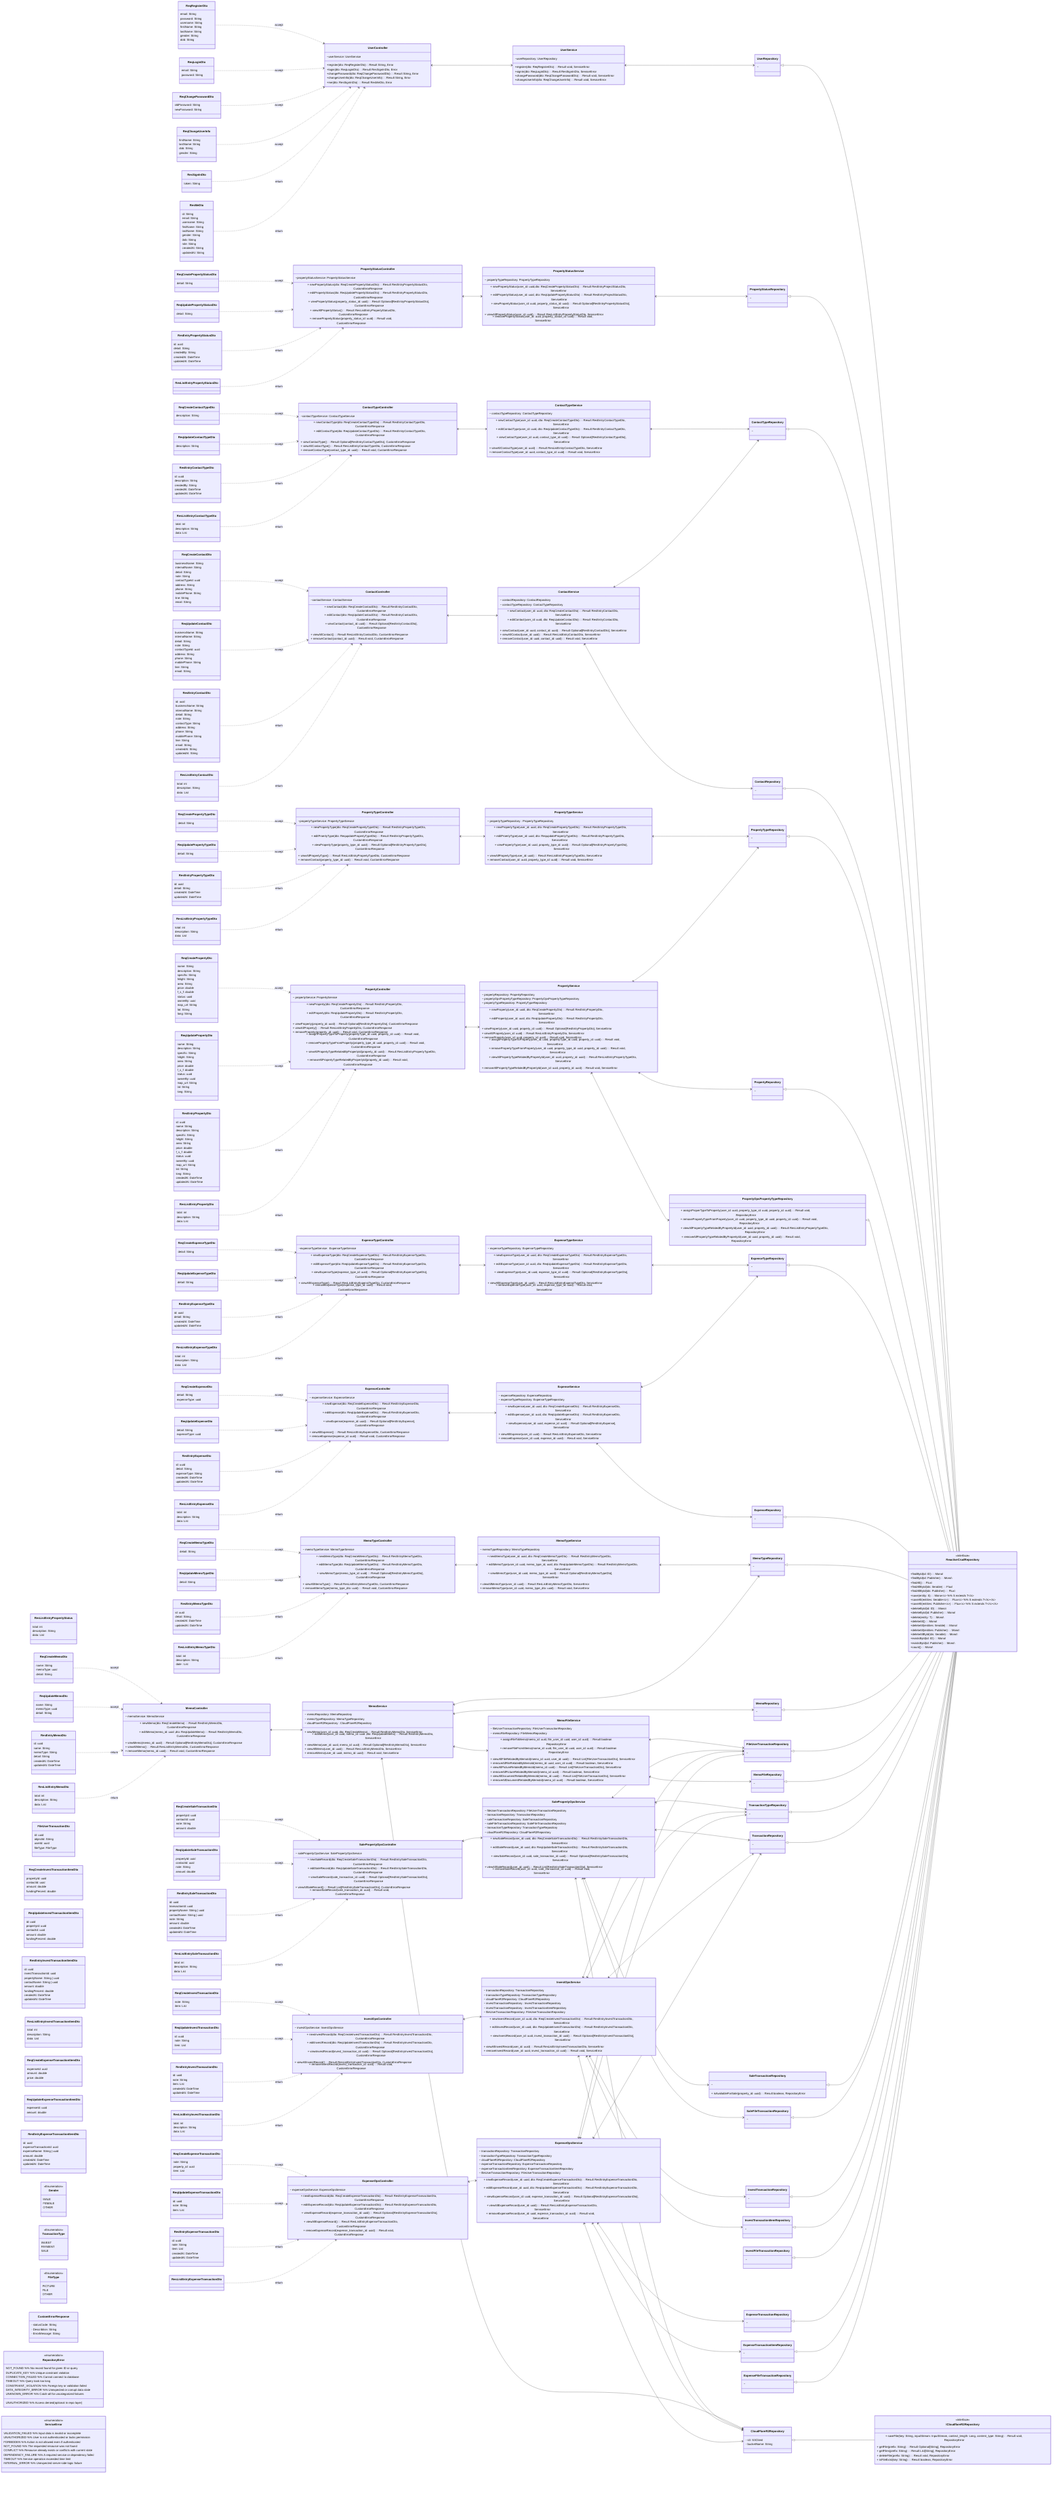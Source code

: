 classDiagram
direction LR

%% Data Transfer Objects (will appear on the left)
%% USER
class ReqRegisterDto {
    email: String
    password: String
    username: String
    firstName: String
    lastName: String
    gender: String 
    dob: String
}



class ReqLoginDto {
    email: String
    password: String
}
class ReqChangePasswordDto {
    oldPassword: String
    newPassword: String
}
class ReqChangeUserInfo {
    firstName: String
    lastName: String
    dob: String
    gender: String
}

class ResSignInDto {
    token: String
}

class ResMeDto {
    id: String
    email: String
    username: String
    firstName: String
    lastName: String
    gender: String
    dob: String
    role: String
    createdAt: String
    updatedAt: String
}

%% Force layout: reverse links so DTOs go left
ReqRegisterDto ..> UserController : accept
ReqLoginDto ..> UserController : accept
ReqChangePasswordDto ..> UserController : accept
ReqChangeUserInfo ..> UserController : accept
ResSignInDto ..> UserController : return
ResMeDto ..> UserController : return

%% property status
class ReqCreatePropertyStatusDto {
    detail: String
}
class ReqUpdatePropertyStatusDto {
    detail: String
}
class ResEntryPropertyStatusDto {
    id: uuid
    detail: String
    createdBy: String
    createdAt: DateTime
    updatedAt: DateTime
}
class ResListEntryPropertyStatus {
    total: int
    description: String
    data: List<ResEntryPropertyStatus>
}
ReqCreatePropertyStatusDto ..> PropertyStatusController: accept
ReqUpdatePropertyStatusDto ..> PropertyStatusController: accept
ResEntryPropertyStatusDto ..> PropertyStatusController: return
ResListEntryPropertyStatusDto ..> PropertyStatusController: return

%% contact type
class ReqCreateContactTypeDto {
    description: String
}
class ReqUpdateContactTypeDto {
    description: String
}
class ResEntryContactTypeDto {
    id: uuid
    description: String
    createdBy: String
    createdAt: DateTime
    updatedAt: DateTime
}
class ResListEntryContactTypeDto {
    total: int
    description: String
    data: List<ResEntryContactTypeDto>
}
ReqCreateContactTypeDto ..> ContactTypeController: accept
ReqUpdateContactTypeDto ..> ContactTypeController: accept
ResEntryContactTypeDto ..> ContactTypeController: return
ResListEntryContactTypeDto ..> ContactTypeController: return

%% contact
class ReqCreateContactDto {
    businessName: String
    internalName: String
    detail: String
    note: String
    contactTypeId: uuid
    address: String
    phone: String
    mobilePhone: String
    line: String
    email: String
}

class ReqUpdateContactDto {
    businessName: String
    internalName: String
    detail: String
    note: String
    contactTypeId: uuid
    address: String
    phone: String
    mobilePhone: String
    line: String
    email: String
}

class ResEntryContactDto {
    id: uuid
    businessName: String
    internalName: String
    detail: String
    note: String
    contactType: String
    address: String
    phone: String
    mobilePhone: String
    line: String
    email: String
    createdAt: String
    updatedAt: String
}

class ResListEntryContactDto {
    total: int
    description: String
    data: List<ResEntryContactDto>
}
ReqCreateContactDto ..> ContactController  : accept
ReqUpdateContactDto ..> ContactController : accept
ResEntryContactDto ..> ContactController : return                                 
ResListEntryContactDto ..> ContactController : return

%% property type
class ReqCreatePropertyTypeDto {
    detail: String
}
class ReqUpdatePropertyTypeDto {
    detail: String
}
class ResEntryPropertyTypeDto {
    id: uuid
    detail: String
    createdAt: DateTime
    updatedAt: DateTime
}
class ResListEntryPropertyTypeDto {
    total: int
    description: String
    data: List<ResEntryPropertyTypeDto>
}
ReqCreatePropertyTypeDto ..> PropertyTypeController: accept
ReqUpdatePropertyTypeDto ..> PropertyTypeController: accept
ResEntryPropertyTypeDto ..> PropertyTypeController: return
ResListEntryPropertyTypeDto ..> PropertyTypeController: return

%% property
class ReqCreatePropertyDto {
    name: String
    description: String
    specific: String
    hilight: String
    area: String
    price: double
    f_s_f: double
    status: uuid
    ownerBy: uuid
    map_url: String
    lat: String
    long: String
}
class ReqUpdatePropertyDto {
    name: String
    description: String
    specific: String
    hilight: String
    area: String
    price: double
    f_s_f: double
    status: uuid
    ownerBy: uuid
    map_url: String
    lat: String
    long: String
}
class ResEntryPropertyDto {
    id: uuid
    name: String
    description: String
    specific: String
    hilight: String
    area: String
    price: double
    f_s_f: double
    status: uuid
    ownerBy: uuid
    map_url: String
    lat: String
    long: String
    createdAt: DateTime
    updatedAt: DateTime
}
class ResListEntryPropertyDto {
    total: int
    description: String
    data: List<ResEntryPropertyDto>
}
ReqCreatePropertyDto ..> PropertyController : accept
ReqUpdatePropertyDto ..> PropertyController : accept
ResEntryPropertyDto ..> PropertyController : return
ResListEntryPropertyDto ..> PropertyController : return

%% expense type
class ReqCreateExpenseTypeDto {
    detail: String
}
class ReqUpdateExpenseTypeDto {
    detail: String
}
class ResEntryExpenseTypeDto {
    id: uuid
    detail: String
    createdAt: DateTime
    updatedAt: DateTime
}
class ResListEntryExpenseTypeDto {
    total: int
    description: String
    data: List<ResEntryExpenseTypeDto>
}
ReqCreateExpenseTypeDto ..> ExpenseTypeController: accept
ReqUpdateExpenseTypeDto ..> ExpenseTypeController: accept
ResEntryExpenseTypeDto ..> ExpenseTypeController: return
ResListEntryExpenseTypeDto ..> ExpenseTypeController: return


%% expense
class ReqCreateExpenseDto {
    detail: String
    expenseType: uuid
}
class ReqUpdateExpenseDto {
    detail: String
    expenseType: uuid
}
class ResEntryExpenseDto {
    id: uuid
    detail: String
    expenseType: String
    createdAt: DateTime
    updatedAt: DateTime
}
class ResListEntryExpenseDto {
    total: int
    description: String
    data: List<ResEntryExpenseDto>
}
ReqCreateExpenseDto ..> ExpenseController: accept
ReqUpdateExpenseDto ..> ExpenseController: accept
ResEntryExpenseDto ..> ExpenseController: return
ResListEntryExpenseDto ..> ExpenseController: return

%% memo type
class ReqCreateMemoTypeDto {
    detail: String
}
class ReqUpdateMemoTypeDto {
    detail: String
}
class ResEntryMemoTypeDto {
    id: uuid
    detail: String
    createdAt: DateTime
    updatedAt: DateTime
}
class ResListEntryMemoTypeDto {
    total: int
    description: String
    date : List<ResEntryMemoTypeDto>
}
ReqCreateMemoTypeDto ..> MemoTypeController: accept
ReqUpdateMemoTypeDto ..> MemoTypeController: accept
ResEntryMemoTypeDto ..> MemoTypeController: return
ResListEntryMemoTypeDto ..> MemoTypeController: return
%% memo
class ReqCreateMemoDto {
    name: String
    memoType: uuid
    detail: String
}
class ReqUpdateMemoDto {
    name: String
    memoType: uuid
    detail: String
}
class ResEntryMemoDto {
    id: uuid
    name: String
    memoType: String
    detail: String
    createdAt: DateTime
    updatedAt: DateTime
}
class ResListEntryMemoDto {
    total: int
    description: String
    data: List<ResEntryMemoDto>
}
ReqCreateMemoDto ..> MemoController: accept
ReqUpdateMemoDto ..> MemoController: accept
ResEntryMemoDto ..> MemoController: return
ResListEntryMemoDto ..> MemoController: return

%% sale property
class ReqCreateSaleTransactionDto {
    propertyId: uuid
    contactId: uuid
    note: String
    amount: double
}
class ReqUpdateSaleTransactionDto {
    propertyId: uuid
    contactId: uuid
    note: String
    amount: double
}
class ResEntrySaleTransactionDto {
    id: uuid
    transactionId: uuid
    propertyName: String | uuid
    contactName: String | uuid
    note: String
    amount: double
    createdAt: DateTime
    updatedAt: DateTime
}
class ResListEntrySaleTransactionDto {
    total: int
    description: String
    data: List<ResEntrySaleTransactionDto>
}


%% file user
class FileUserTransactionDto {
    id: uuid
    objectId: String
    userId: uuid
    fileType: FileType
}


%% invest
class ReqCreateInvestTransactionDto {
    note: String
    item: List<ReqCreateInvestTransactionItemDto>
}

class ReqCreateInvestTransactionItemDto {
    propertyId: uuid
    contactId: uuid
    amount: double
    fundingPercent: double
}

class ReqUpdateInvestTransactionDto {
    id: uuid
    note: String
    item: List<ReqUpdateInvestTransactionItemDto>
}
class ReqUpdateInvestTransactionItemDto {
    id: uuid
    propertyId: uuid
    contactId: uuid
    amount: double
    fundingPercent: double
}

class ResEntryInvestTransactionDto {
    id: uuid
    note: String
    item: List<ResEntryInvestTransactionItemDto>
    createdAt: DateTime
    updatedAt: DateTime
}
class ResEntryInvestTransactionItemDto {
    id: uuid
    investTransactionId: uuid
    propertyName: String | uuid
    contactName: String | uuid
    amount: double
    fundingPercent: double
    createdAt: DateTime
    updatedAt: DateTime
}

class ResListEntryInvestTransactionDto {
    total: int
    description: String
    data: List<ResEntryInvestTransactionDto>
}

class ResListEntryInvestTransactionItemDto {
    total: int
    description: String
    data: List<ResEntryInvestTransactionItemDto>
}

%% expense 
class ReqCreateExpenseTransactionDto {
    note: String
    property_id: uuid
    item: List<ReqCreateExpenseTransactionItemDto>
}
class ReqCreateExpenseTransactionItemDto{
    expenseId: uuid

    amount: double
    price: double
}
class ReqUpdateExpenseTransactionDto {
    id: uuid
    note: String
    item: List<ReqUpdateExpenseTransactionItemDto>
}
class ReqUpdateExpenseTransactionItemDto {
    expenseId: uuid
    amount: double
}
class ResEntryExpenseTransactionDto {
    id: uuid
    note: String
    item: List<ResEntryExpenseTransactionItemDto>
    createdAt: DateTime
    updatedAt: DateTime
}
class ResEntryExpenseTransactionItemDto {
    id: uuid
    expenseTransactionId: uuid
    expenseName: String | uuid
    amount: double
    createdAt: DateTime
    updatedAt: DateTime
}



%% static table
class Gender{
    <<Enumeration>>
    MALE
    FEMALE
    OTHER
}

class TransactionType {
    <<Enumeration>>
    INVEST
    PAYMENT
    SALE
}

class FileType {
    <<Enumeration>>
    PICTURE
    FILE
    OTHER
}

class CustomErrorResponse {
    - statusCode: String
    - Describtion: String
    - ErrorMessage: String
}


%% Controller
class UserController {
    ~userService: UserService
    +register(dto: ReqRegisterDto):Result String, Error
    +login(dto: ReqLoginDto): Result ResSignInDto, Error
    +changePassword(dto: ReqChangePasswordDto): Result String, Error
    +changeUserInfo(dto: ReqChangeUserInfo): Result String, Error
    +me(dto: ResSignInDto): Result ResMeDto, Error
}
UserController <--> UserService

class PropertyStatusController {
    ~propertyStatusService: PropertyStatusService
    + newPropertyStatus(dto: ReqCreatePropertyStatusDto): Result ResEntryPropertyStatusDto, CustomErrorResponse
    + editPropertyStatus(dto: ReqUpdatePropertyStatusDto): Result ResEntryPropertyStatusDto, CustomErrorResponse
    + viewPropertyStatus(property_status_id: uuid): Result Optional[ResEntryPropertyStatusDto], CustomErrorResponse
    + viewAllPropertyStatus(): Result ResListEntryPropertyStatusDto, CustomErrorResponse
    + removePropertyStatus(property_status_id: uuid): Result void, CustomErrorResponse
}
PropertyStatusController <--> PropertyStatusService

class ContactTypeController {
    ~contactTypeService: ContactTypeService
    + newContactType(dto: ReqCreateContactTypeDto): Result ResEntryContactTypeDto, CustomErrorResponse
    + editContactType(dto: ReqUpdateContactTypeDto): Result ResEntryContactTypeDto, CustomErrorResponse
    + viewContactType(): Result Optional[ResEntryContactTypeDto], CustomErrorResponse
    + viewAllContactType(): Result ResListEntryContactTypeDto, CustomErrorResponse
    + removeContactType(contact_type_id: uuid): Result void, CustomErrorResponse
}
ContactTypeController <--> ContactTypeService

class ContactController {
    ~contactService: ContactService
    + newContact(dto: ReqCreateContactDto): Result ResEntryContactDto, CustomErrorResponse
    + editContact(dto: ReqUpdateContactDto): Result ResEntryContactDto, CustomErrorResponse
    + viewContact(contact_id: uuid): Result Optional[ResEntryContactDto], CustomErrorResponse
    + viewAllContact(): Result ResListEntryContactDto, CustomErrorResponse
    + removeContact(contact_id: uuid): Result void, CustomErrorResponse
}
ContactController <--> ContactService

class PropertyTypeController {
    ~propertyTypeService: PropertyTypeService
    + newPropertyType(dto: ReqCreatePropertyTypeDto): Result ResEntryPropertyTypeDto, CustomErrorResponse
    + editProertyType(dto: RequpdatePropertyTypeDto): Result ResEntryPropertyTypeDto, CustomErrorResponse
    + viewPropertyType(property_type_id: uuid): Result Optional[ResEntryPropertyTypeDto], CustomErrorResponse
    + viewAllPropertyType(): Result ResListEntryPropertyTypeDto, CustomErrorResponse
    + removeContact(property_type_id: uuid): Result void, CustomErrorResponse
}
PropertyTypeController <--> PropertyTypeService

class PropertyController {
    ~ propertyService: PropertyService
    + newProperty(dto: ReqCreatePropertyDto): Result ResEntryPropertyDto, CustomErrorResponse
    + editProperty(dto: ReqUpdatePropertyDto): Result ResEntryPropertyDto, CustomErrorResponse
    + viewProperty(property_id: uuid): Result Optional[ResEntryPropertyDto], CustomErrorResponse
    + viewAllProperty(): Result ResListEntryPropertyDto, CustomErrorResponse
    + removeProperty(property_id: uuid): Result void, CustomErrorResponse
    + assignPropertyTypeToProperty(propertyType_id: uuid, property_id: uuid): Result void, CustomErrorResponse
    + removePropertyTypeFromProperty(property_type_id: uuid, property_id: uuid): Result void, CustomErrorResponse
    + viewAllPropertyTypeRelatedByPropertyId(property_id: uuid): Result ResListEntryPropertyTypeDto, CustomErrorResponse
    + removeAllPropertyTypeRelatedByPropertyId(property_id: uuid): Result void, CustomErrorResponse
}
PropertyController <--> PropertyService

class ExpenseTypeController {
    ~expenseTypeService : ExpenseTypeService
    + newExpenseType(dto: ReqCreateExpenseTypeDto): Result ResEntryExpenseTypeDto, CustomErrorResponse
    + editExpenseType(dto: ReqUpdateExpenseTypeDto): Result ResEntryExpenseTypeDto, CustomErrorResponse
    + viewExpenseType(expense_type_id: uuid): Result Optional[ResEntryExpenseTypeDto], CustomErrorResponse
    + viewAllExpenseType(): Result ResListEntryExpenstTypeDto, CustomErrorResponse
    + removeExpenseType(expense_type_id: uuid): Result void, CustomErrorResponse
}
ExpenseTypeController <--> ExpenseTypeService

class ExpenseController {
    ~ expenseService: ExpenseService
    + newExpense(dto: ReqCreateExpenseDto): Result ResEntryExpenseDto, CustomErrorResponse
    + editExpense(dto: ReqUpdateExpenseDto): Result ResEntryExpenseDto, CustomErrorResponse
    + viewExpense(expense_id: uuid): Result Optional[ResEntryExpense], CustomErrorResponse
    + viewAllExpense(): Result ResListEntryExpenseDto, CustomErrorResponse
    + removeExpense(expense_id: uuid): Result void, CustomErrorResponse
}
ExpenseController <--> ExpenseService

class MemoTypeController {
    ~ memoTypeService: MemoTypeService
    + newMemoType(dto: ReqCreateMemoTypeDto): Result ResEntryMemoTypeDto, CustomErrorResponse
    + editMemoType(dto: ReqUpdateMemoTypeDto): Result ResEntryMemoTypeDto, CustomErrorResponse
    + viewMemoType(memo_type_id: uuid): Result Optional[ResEntryMemoTypeDto], CustomErrorResponse
    + viewAllMemoType(): Result ResListEntryMemoTypeDto, CustomErrorResponse
    + removeMemoType(memo_type_dto: uuid): Result void, CustomErrorResponse
}
MemoTypeController <--> MemoTypeService

class MemoController {
    ~ memoService: MemoService
    + newMemo(dto: ReqCreateMemo): Result ResEntryMemoDto, CustomErrorResponse
    + editMemo(memo_id: uuid ,dto: ReqUpdateMemo): Result ResEntryMemoDto, CustomErrorResponse
    + viewMemo(memo_id: uuid): Result Optional[ResEntryMemoDto], CustomErrorResponse
    + viewAllMemo(): Result ResListEntryMemoDto, CustomErrorResponse
    + removeMemo(memo_id: uuid): Result void, CustomErrorResponse
}
MemoController <--> MemoService

class SalePropertyOpsController {
    ~ salePropertyOpsService: SalePropertyOpsService
    + newSaleRecord(dto: ReqCreateSaleTransactionDto): Result ResEntrySaleTransactionDto, CustomErrorResponse
    + editSaleRecord(dto: ReqUpdateSaleTransactionDto): Result ResEntrySaleTransactionDto, CustomErrorResponse
    + viewSaleRecord(sale_transaction_id: uuid): Result Optional[ResEntrySaleTransactionDto], CustomErrorResponse
    + viewAllSaleRecord(): Result List[ResEntrySaleTransactionDto], CustomErrorResponse
    + removeSaleRecord(sale_transaction_id: uuid): Result void, CustomErrorResponse
}
SalePropertyOpsController <--> SalePropertyOpsService
ReqCreateSaleTransactionDto ..> SalePropertyOpsController: accept
ReqUpdateSaleTransactionDto ..> SalePropertyOpsController: accept
ResEntrySaleTransactionDto ..> SalePropertyOpsController: return
ResListEntrySaleTransactionDto ..> SalePropertyOpsController: return


class InvestOpsController {
    ~ investOpsService: InvestOpsService
    + newInvestRecord(dto: ReqCreateInvestTransactionDto): Result ResEntryInvestTransactionDto, CustomErrorResponse
    + editInvestRecord(dto: ReqUpdateInvestTransactionDto): Result ResEntryInvestTransactionDto, CustomErrorResponse
    + viewInvestRecord(invest_transaction_id: uuid): Result Optional[ResEntryInvestTransactionDto], CustomErrorResponse
    + viewAllInvestRecord(): Result ResListEntryInvestTransactionDto, CustomErrorResponse
    + removeInvestRecord(invest_transaction_id: uuid): Result void, CustomErrorResponse
}
InvestOpsController <--> InvestOpsService
ReqCreateInvestTransactionDto ..> InvestOpsController: accept
ReqUpdateInvestTransactionDto ..> InvestOpsController: accept
ResEntryInvestTransactionDto ..> InvestOpsController: return
ResListEntryInvestTransactionDto ..> InvestOpsController: return


class ExpenseOpsController {
    ~ expenseOpsService: ExpenseOpsService
    + newExpenseRecord(dto: ReqCreateExpenseTransactionDto): Result ResEntryExpenseTransactionDto, CustomErrorResponse
    + editExpenseRecord(dto: ReqUpdateExpenseTransactionDto): Result ResEntryExpenseTransactionDto, CustomErrorResponse
    + viewExpenseRecord(expense_transaction_id: uuid): Result Optional[ResEntryExpenseTransactionDto], CustomErrorResponse
    + viewAllExpenseRecord(): Result ResListEntryExpenseTransactionDto, CustomErrorResponse
    + removeExpenseRecord(expense_transaction_id: uuid): Result void, CustomErrorResponse
}
ExpenseOpsController <--> ExpenseOpsService
ReqCreateExpenseTransactionDto ..> ExpenseOpsController: accept
ReqUpdateExpenseTransactionDto ..> ExpenseOpsController: accept
ResEntryExpenseTransactionDto ..> ExpenseOpsController: return
ResListEntryExpenseTransactionDto ..> ExpenseOpsController: return



%% Service layer (will appear to the right)

class UserService {
    ~userRepository: UserRepository
    +register(dto: ReqRegisterDto): Result void, ServiceError
    +signIn(dto: ReqLoginDto): Result ResSignInDto, ServiceError
    +changePassword(dto: ReqChangePasswordDto): Result void, ServiceError
    +changeUserInfo(dto: ReqChangeUserInfo): Result void, ServiceError
}
UserService <--> UserRepository

class PropertyStatusService {
    ~ propertyTypeRepository: PropertyTypeRepository
    + newPropertyStatus(user_id: uuid,dto: ReqCreatePropertyStatusDto): Result ResEntryProjectStatusDto, ServiceError
    + editPropertyStatus(user_id: uuid, dto: ReqUpdatePropertyStatusDto): Result ResEntryProjectStatusDto, ServiceError
    + viewPropertyStatus(user_id: uuid, property_status_id: uuid): Result Optional[ResEntryPropertyStatusDto], ServiceError
    + viewAllPropertyStatus(user_id: uuid): Result ResListEntryPropertyStatusDto, ServiceError
    + removePropertyStatus(user_id: uuid, property_status_id: uuid): Result void, ServiceError
}
PropertyStatusService <--> PropertyStatusRepository

class ContactTypeService {
    ~ contactTypeRepository: ContactTypeRepository
    + newContactType(user_id: uuid, dto: ReqCreateContactTypeDto): Result ResEntryContactTypeDto, ServiceError
    + editContactType(user_id: uuid, dto: ReqUpdateContactTypeDto): Result ResEntryContactTypeDto, ServiceError
    + viewContactType(user_id: uuid, contact_type_id: uuid): Result Optional[ResEntryContactTypeDto], ServiceError
    + viewAllContactType(user_id: uuid): Result ResListEntryContactTypeDto, ServiceError
    + removeContactType(user_id: uuid, contact_type_id: uuid): Result void, ServiceError
}
ContactTypeService <--> ContactTypeRepository

class ContactService {
    ~ contactRepository: ContactRepository
    ~ contactTypeRepository: ContactTypeRepository
    + newContact(user_id: uuid, dto: ReqCreateContactDto): Result ResEntryContactDto, ServiceError
    + editContact(user_id: uuid, dto: ReqUpdateContactDto): Result ResEntryContactDto, ServiceError
    + viewContact(user_id: uuid, contact_id: uuid): Result Optional[ResEntryContactDto], ServiceError
    + viewAllContact(user_id: uuid): Result ResListEntryContactDto, ServiceError
    + removeContact(user_id: uuid, contact_id: uuid): Result void, ServiceError
}
ContactService <--> ContactRepository
ContactService <--> ContactTypeRepository

class PropertyTypeService {
    ~ propertyTypeRepository : PropertyTypeRepository
    + newPropertyType(user_id: uuid, dto: ReqCreatePropertyTypeDto): Result ResEntryPropertyTypeDto, ServiceError
    + editProertyType(user_id: uuid, dto: RequpdatePropertyTypeDto): Result ResEntryPropertyTypeDto, ServiceError
    + viewPropertyType(user_id: uuid, property_type_id: uuid): Result Optional[ResEntryPropertyTypeDto], ServiceError
    + viewAllPropertyType(user_id: uuid): Result ResListEntryPropertyTypeDto, ServiceError
    + removeContact(user_id: uuid, property_type_id: uuid): Result void, ServiceError
}
PropertyTypeService <--> PropertyTypeRepository

class PropertyService {
    ~ propertyRepository: PropertyRepository
    ~ propertyOpsPropertyTypeRepository: PropertyOpsPropertyTypeRepository
    ~ propertyTypeRepository: PropertyTypeRepository
    + newProperty(user_id: uuid, dto: ReqCreatePropertyDto): Result ResEntryPropertyDto, ServiceError
    + editProperty(user_id: uuid, dto: ReqUpdatePropertyDto): Result ResEntryPropertyDto, ServiceError
    + viewProperty(user_id: uuid, property_id: uuid): Result Optional[ResEntryPropertyDto], ServiceError
    + viewAllProperty(user_id: uuid): Result ResListEntryPropertyDto, ServiceError
    + removeProperty(user_id: uuid, property_id: uuid): Result void, ServiceError
    + assignPropertyTypeToProperty(user_id: uuid, propertyType_id: uuid, property_id: uuid): Result void, ServiceError
    + removePropertyTypeFromProperty(user_id: uuid, property_type_id: uuid, property_id: uuid): Result void, ServiceError
    + viewAllPropertyTypeRelatedByPropertyId(user_id: uuid, property_id: uuid): Result ResListEntryPropertyTypeDto, ServiceError
    + removeAllPropertyTypeRelatedByPropertyId(user_id: uuid, property_id: uuid): Result void, ServiceError

}
PropertyService <--> PropertyRepository
PropertyService <--> PropertyOpsPropertyTypeRepository
PropertyService <--> PropertyTypeRepository

class ExpenseTypeService {
    ~ expenseTypeRepository: ExpenseTypeRepository
    + newExpenseType(user_id: uuid, dto: ReqCreateExpenseTypeDto): Result ResEntryExpenseTypeDto, ServiceError
    + editExpenseType(user_id: uuid, dto: ReqUpdateExpenseTypeDto): Result ResEntryExpenseTypeDto, ServiceError
    + viewExpenseType(user_id: uuid, expense_type_id: uuid): Result Optional[ResEntryExpenseTypeDto], ServiceError
    + viewAllExpenseType(user_id: uuid): Result ResListEntryExpenstTypeDto, ServiceError
    + removeExpenseType(user_id: uuid, expense_type_id: uuid): Result void, ServiceError
}
ExpenseTypeService <--> ExpenseTypeRepository

class ExpenseService {
    ~ expenseRepository: ExpenseRepository
    ~ expenseTypeRepository: ExpenseTypeRepository
    + newExpense(user_id: uuid, dto: ReqCreateExpenseDto): Result ResEntryExpenseDto, ServiceError
    + editExpense(user_id: uuid, dto: ReqUpdateExpenseDto): Result ResEntryExpenseDto, ServiceError
    + viewExpense(user_id: uuid, expense_id: uuid): Result Optional[ResEntryExpense], ServiceError
    + viewAllExpense(user_id: uuid): Result ResListEntryExpenseDto, ServiceError
    + removeExpense(user_id: uuid, expense_id: uuid): Result void, ServiceError
}
ExpenseService <--> ExpenseRepository
ExpenseService <--> ExpenseTypeRepository

class MemoTypeService {
    ~ memoTypeRepository: MemoTypeRepository
    + newMemoType(user_id: uuid, dto: ReqCreateMemoTypeDto): Result ResEntryMemoTypeDto, ServiceError
    + editMemoType(user_id: uuid, memo_type_id, uuid, dto: ReqUpdateMemoTypeDto): Result ResEntryMemoTypeDto, ServiceError
    + viewMemoType(user_id: uuid, memo_type_id: uuid): Result Optional[ResEntryMemoTypeDto], ServiceError
    + viewAllMemoType(user_id: uuid): Result ResListEntryMemoTypeDto, ServiceError
    + removeMemoType(user_id: uuid, memo_type_dto: uuid): Result void, ServiceError
}
MemoTypeService <--> MemoTypeRepository

class MemoService {
    ~ memoRepository: MemoRepository
    ~ memoTypeRepository: MemoTypeRepository
    ~ cloudFlareR2Repository : CloudFlareR2Repository
    + newMemo(user_id: uuid, dto: ReqCreateMemo): Result ResEntryMemoDto, ServiceError
    + editMemo(user_id: uuid, memo_id: uuid ,dto: ReqUpdateMemo): Result ResEntryMemoDto, ServiceError
    + viewMemo(user_id: uuid, memo_id: uuid): Result Optional[ResEntryMemoDto], ServiceError
    + viewAllMemo(user_id: uuid): Result ResListEntryMemoDto, ServiceError
    + removeMemo(user_id: uuid, memo_id: uuid): Result void, ServiceError
}
MemoService <--> MemoRepository
MemoService <--> MemoTypeRepository
MemoService <--> CloudFlareR2Repository
MemoService <--> MemoFileService

class MemoFileService{
    ~ fileUserTransactionRepository: FileUserTransactionRepository
    ~ memoFileRepository: FileMemoRepository
    + assignFileToMemo(memo_id: uuid, file_user_id: uuid, user_id: uuid): Result boolean RepositoryError
    + removeFileFromMemo(mome_id: uuid, file_user_id: uuid, user_id: uuid): Result boolean RepositoryError
    
    + viewAllFileRelatedByMemoId(memo_id: uuid, user_id: uuid): Result List[FileUserTransactionDto], ServiceError
    + removeAllFileRelatedByMemoId(memo_id: uuid, user_id: uuid): Result boolean, ServiceError

    + viewAllPictureRelatedByMemoId(memo_id: uuid): Result List[FileUserTransactionDto], ServiceError
    + removeAllPictureRelatedByMemoId(memo_id: uuid): Result boolean, ServiceError

    + viewAllDocumentRelatedByMemoId(memo_id: uuid): Result List[FileUserTransactionDto], ServiceError
    + removeAllDocumentRelatedByMemoId(memo_id: uuid): Result boolean, ServiceError
}
MemoFileService <--> FileUserTransactionRepository
MemoFileService <--> MemoFileRepository

class SalePropertyOpsService {
    ~ fileUserTransactionRepository: FileUserTransactionRepository
    ~ transactionRepository: TransactionRepository
    ~ saleTransactionRepository: SaleTransactionRepository
    ~ saleFileTransactionRepository: SaleFileTransactionRepository
    ~ transactionTypeRepository: TransactionTypeRepository
    ~ cloudFlareR2Repository: CloudFlareR2Repository
    + newSaleRecord(user_id: uuid, dto: ReqCreateSaleTransactionDto): Result ResEntrySaleTransactionDto, ServiceError
    + editSaleRecord(user_id: uuid, dto: ReqUpdateSaleTransactionDto): Result ResEntrySaleTransactionDto, ServiceError
    + viewSaleRecord(user_id: uuid, sale_transaction_id: uuid): Result Optional[ResEntrySaleTransactionDto], ServiceError
    + viewAllSaleRecord(user_id: uuid): Result List[ResEntrySaleTransactionDto], ServiceError
    + removeSaleRecord(user_id: uuid, sale_transaction_id: uuid): Result void, ServiceError
}
SalePropertyOpsService <--> TransactionRepository
SalePropertyOpsService <--> SaleTransactionRepository
SalePropertyOpsService <--> SaleFileTransactionRepository
SalePropertyOpsService <--> TransactionTypeRepository
SalePropertyOpsService <--> CloudFlareR2Repository
SalePropertyOpsService <--> FileUserTransactionRepository

class InvestOpsService {
    ~ transactionRepository: TransactionRepository
    ~ transactionTypeRepository: TransactionTypeRepository
    ~ cloudFlareR2Repository: CloudFlareR2Repository
    ~ investTransactionRepository : InvestTransactionRepository
    ~ investTransactionRepository : InvestTransactionItemRepository
    ~ fileUserTransactionRepository: FileUserTransactionRepository
    + newInvestRecord(user_id: uuid, dto: ReqCreateInvestTransactionDto): Result ResEntryInvestTransactionDto, ServiceError
    + editInvestRecord(user_id: uuid, dto: ReqUpdateInvestTransactionDto): Result ResEntryInvestTransactionDto, ServiceError
    + viewInvestRecord(user_id: uuid, invest_transaction_id: uuid): Result Optional[ResEntryInvestTransactionDto], ServiceError
    + viewAllInvestRecord(user_id: uuid): Result ResListEntryInvestTransactionDto, ServiceError
    + removeInvestRecord(user_id: uuid, invest_transaction_id: uuid): Result void, ServiceError
}
InvestOpsService <--> TransactionRepository
InvestOpsService <--> TransactionTypeRepository
InvestOpsService <--> CloudFlareR2Repository
InvestOpsService <--> InvestTransactionRepository
InvestOpsService <--> InvestTransactionItemRepository
InvestOpsService <--> FileUserTransactionRepository

class ExpenseOpsService {
    ~ transactionRepository: TransactionRepository
    ~ transactionTypeRepository: TransactionTypeRepository
    ~ cloudFlareR2Repository: CloudFlareR2Repository
    ~ expenseTransactionRepository: ExpenseTransactionRepository
    ~ expenseTransactionItemRepository: ExpenseTransactionItemRepository
    ~ fileUserTransactionRepository: FileUserTransactionRepository
    + newExpenseRecord(user_id: uuid, dto: ReqCreateExpenseTransactionDto): Result ResEntryExpenseTransactionDto, ServiceError
    + editExpenseRecord(user_id: uuid, dto: ReqUpdateExpenseTransactionDto): Result ResEntryExpenseTransactionDto, ServiceError
    + viewExpenseRecord(user_id: uuid, expense_transaction_id: uuid): Result Optional[ResEntryExpenseTransactionDto], ServiceError
    + viewAllExpenseRecord(user_id: uuid): Result ResListEntryExpenseTransactionDto, ServiceError
    + removeExpenseRecord(user_id: uuid, expense_transaction_id: uuid): Result void, ServiceError
}
ExpenseOpsService <--> TransactionRepository
ExpenseOpsService <--> TransactionTypeRepository
ExpenseOpsService <--> CloudFlareR2Repository
ExpenseOpsService <--> ExpenseTransactionRepository
ExpenseOpsService <--> ExpenseTransactionItemRepository
ExpenseOpsService <--> FileUserTransactionRepository




%% Repository layer
class UserRepository {
    ~
}
class PropertyStatusRepository {
    ~
}
class ContactTypeRepository {
    ~
}

class ContactRepository {
    ~
}

class PropertyTypeRepository {
    ~
}

class PropertyRepository {
    ~
}

class PropertyOpsPropertyTypeRepository {
    + assignProperTypeToProperty(user_id: uuid, property_type_id: uuid, property_id: uuid): Result void, RepositoryError
    + removePropertyTypeFromProperty(user_id: uuid, property_type_id: uuid, property_id: uuid): Result void, RepositoryError
    + viewAllPropertyTypeRelatedByPropertyId(user_id: uuid, property_id: uuid): Result ResListEntryPropertyTypeDto, RepositoryError
    + removeAllPropertyTypeRelatedByPropertyId(user_id: uuid, property_id: uuid): Result void, RepositoryError
}

class ExpenseTypeRepository {
    ~
}

class ExpenseRepository {
    ~
}

class CloudFlareR2Repository {
    - s3: S3Client
    - bucketName: String
}

class MemoTypeRepository {
    ~
}

class MemoRepository {
    ~
}

class FileUserTransactionRepository {
    ~
}

class MemoFileRepository {
    ~
}

class TransactionTypeRepository {
    ~
}

class TransactionRepository {
    ~
}

class SaleTransactionRepository {
    ~
    + isAvaliableForSale(property_id: uuid): Result boolean, RepositoryError
}

class SaleFileTransactionRepository {
    ~
}

class InvestTransactionRepository {
    ~
}

class InvestTransactionItemRepository {
    ~
}

class InvestFileTransactionRepository {
    ~
}

class ExpenseTransactionRepository {
    ~
}

class ExpenseTransactionItemRepository {
    ~
}

class ExpenseFileTransactionRepository {
    ~
}

%% Interface
class ReactiveCrudRepository {
    <<interface>>
    +findById(id: ID): Mono\<T>
    +findById(id: Publisher\<ID>): Mono\<T>
    +findAll(): Flux\<T>
    +findAllById(ids: Iterable\<ID>): Flux\<T>
    +findAllById(ids: Publisher\<ID>): Flux\<T>
    +save(entity: S): Mono\<S> %% S extends T
    +saveAll(entities: Iterable\<S>): Flux\<S> %% S extends T
    +saveAll(entities: Publisher\<S>): Flux\<S> %% S extends T
    +deleteById(id: ID): Mono\<Void>
    +deleteById(id: Publisher\<ID>): Mono\<Void>
    +delete(entity: T): Mono\<Void>
    +deleteAll(): Mono\<Void>
    +deleteAll(entities: Iterable\<T>): Mono\<Void>
    +deleteAll(entities: Publisher\<T>): Mono\<Void>
    +deleteAllById(ids: Iterable\<ID>): Mono\<Void>
    +existsById(id: ID): Mono\<Boolean>
    +existsById(id: Publisher\<ID>): Mono\<Boolean>
    +count(): Mono\<Long>
}
UserRepository <|-- ReactiveCrudRepository
PropertyStatusRepository <|-- ReactiveCrudRepository
ContactTypeRepository <|-- ReactiveCrudRepository
ContactRepository <|-- ReactiveCrudRepository
PropertyTypeRepository <|-- ReactiveCrudRepository
PropertyRepository <|-- ReactiveCrudRepository
PropertyOpsPropertyTypeRepository <|-- ReactiveCrudRepository
ExpenseTypeRepository <|-- ReactiveCrudRepository
ExpenseRepository <|-- ReactiveCrudRepository
MemoTypeRepository <|-- ReactiveCrudRepository
MemoRepository <|-- ReactiveCrudRepository
FileUserTransactionRepository <|-- ReactiveCrudRepository
MemoFileRepository <|-- ReactiveCrudRepository
TransactionTypeRepository <|-- ReactiveCrudRepository
TransactionRepository <|-- ReactiveCrudRepository
SaleTransactionRepository <|-- ReactiveCrudRepository
SaleFileTransactionRepository <|-- ReactiveCrudRepository
InvestTransactionRepository <|-- ReactiveCrudRepository
InvestTransactionItemRepository <|-- ReactiveCrudRepository
InvestFileTransactionRepository <|-- ReactiveCrudRepository
ExpenseTransactionRepository <|-- ReactiveCrudRepository
ExpenseTransactionItemRepository <|-- ReactiveCrudRepository
ExpenseFileTransactionRepository <|-- ReactiveCrudRepository


class ICloudflareR2Repository {
    <<interface>>
    + saveFile(key: String, inputStream: InputStream, contect_length: Long, content_type: String): Result void, RepositoryError
    + getFile(prefix: String): Result Optional[String], RepositoryError
    + getFiles(prefix: String): Result List[String], RepositoryError
    + deleteFile(prefix: String): Result void, RepositoryError
    + isFileExist(key: String): Result boolean, RepositoryError
}
CloudFlareR2Repository <|-- ICloudflareR2Repository

%% soc error
class RepositoryError {
    <<enumeration>>
    NOT_FOUND %% No record found for given ID or query
    DUPLICATE_KEY %% Unique constraint violation
    CONNECTION_FAILED %% Cannot connect to database
    TIMEOUT %% Query took too long
    CONSTRAINT_VIOLATION %% Foreign key or validation failed
    DATA_INTEGRITY_ERROR %% Unexpected or corrupt data state
    UNAUTHORIZED %% Access denied (optional in repo layer)
    UNKNOWN_ERROR %% Catch-all for uncategorized failures
}

class ServiceError {
    <<enumeration>>
    VALIDATION_FAILED %% Input data is invalid or incomplete
    UNAUTHORIZED %% User is not authenticated or lacks permission
    FORBIDDEN %% Action is not allowed even if authenticated
    NOT_FOUND %% The requested resource was not found
    CONFLICT %% Resource already exists or conflicts with current state
    DEPENDENCY_FAILURE %% A required service or dependency failed
    TIMEOUT %% Service operation exceeded time limit
    INTERNAL_ERROR %% Unexpected server-side logic failure
}